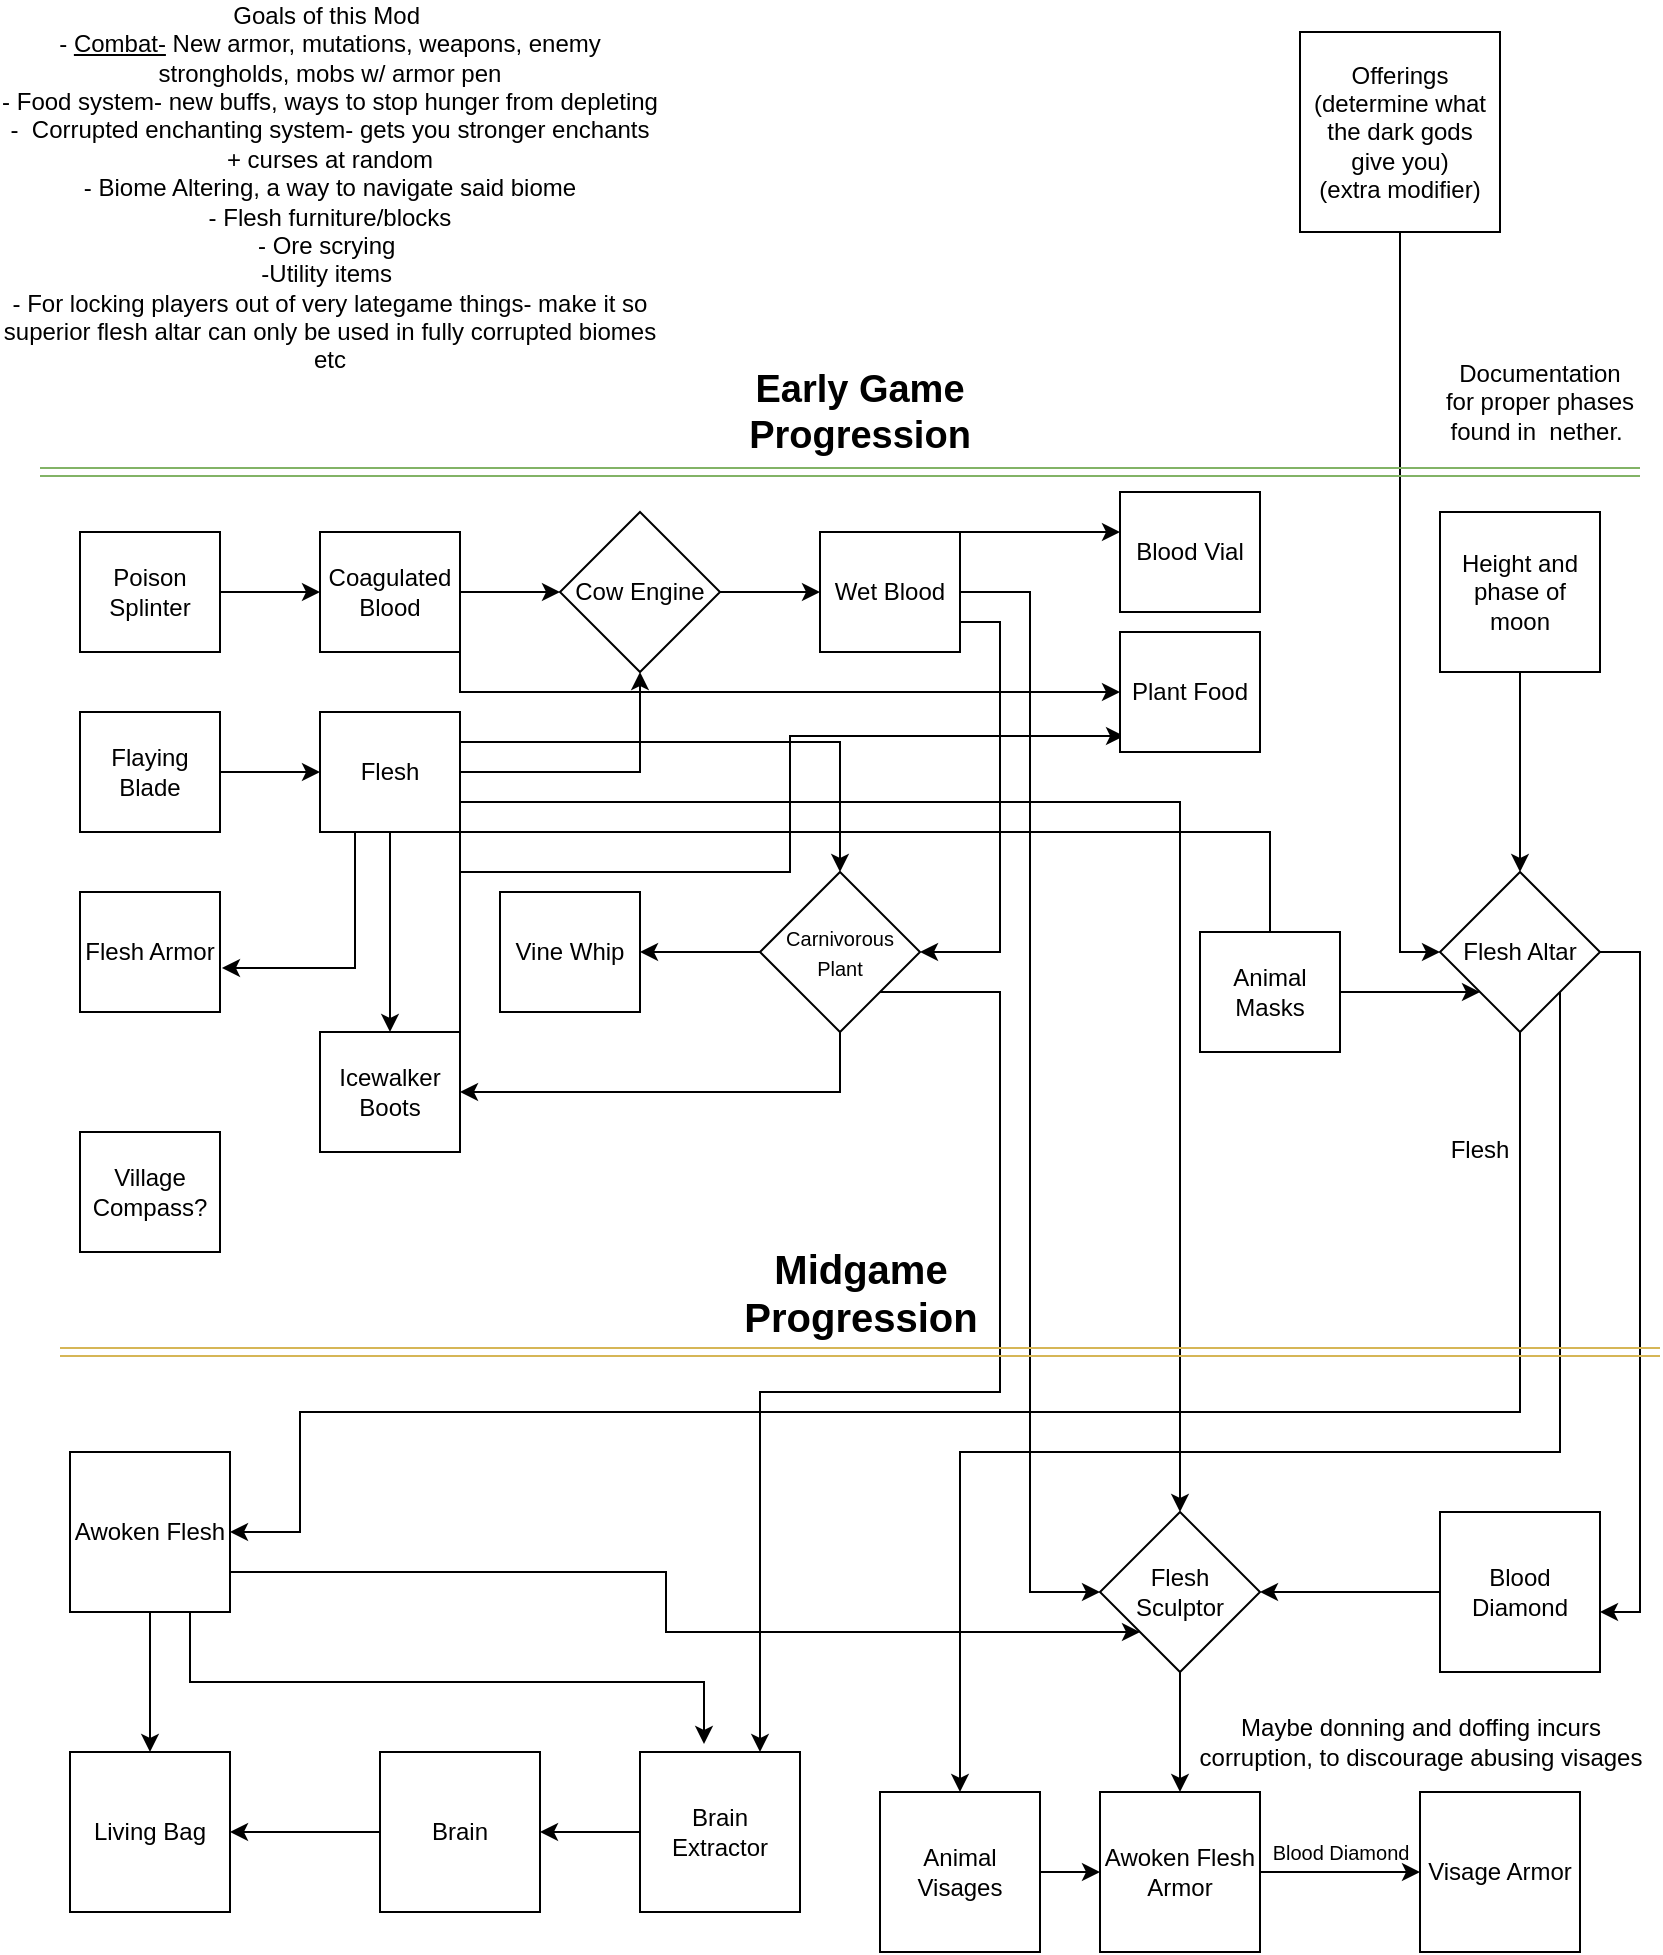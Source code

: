 <mxfile version="16.2.1" type="device"><diagram id="xThRmlKXLCtsj-LVOtNf" name="Page-1"><mxGraphModel dx="1422" dy="2994" grid="1" gridSize="10" guides="1" tooltips="1" connect="1" arrows="1" fold="1" page="1" pageScale="1" pageWidth="850" pageHeight="1100" math="0" shadow="0"><root><mxCell id="0"/><mxCell id="1" parent="0"/><mxCell id="Rtdyyzt_6HLRntfjiPQY-1" value="Goals of this Mod&amp;nbsp;&lt;br&gt;- &lt;u&gt;Combat-&lt;/u&gt;&amp;nbsp;New armor, mutations, weapons, enemy strongholds, mobs w/ armor pen&lt;br&gt;- Food system- new buffs, ways to stop hunger from depleting&lt;br&gt;-&amp;nbsp; Corrupted enchanting system- gets you stronger enchants + curses at random&lt;br&gt;- Biome Altering, a way to navigate said biome&lt;br&gt;- Flesh furniture/blocks&lt;br&gt;- Ore scrying&amp;nbsp;&lt;br&gt;-Utility items&amp;nbsp;&lt;br&gt;- For locking players out of very lategame things- make it so superior flesh altar can only be used in fully corrupted biomes etc&lt;br&gt;&amp;nbsp;" style="text;html=1;strokeColor=none;fillColor=none;align=center;verticalAlign=middle;whiteSpace=wrap;rounded=0;" parent="1" vertex="1"><mxGeometry y="-2190" width="330" height="190" as="geometry"/></mxCell><mxCell id="8dU4e4GtATNs5yiBPkVY-1" value="&lt;font style=&quot;font-size: 19px&quot;&gt;&lt;b&gt;Early Game Progression&lt;/b&gt;&lt;/font&gt;" style="text;html=1;strokeColor=none;fillColor=none;align=center;verticalAlign=middle;whiteSpace=wrap;rounded=0;" parent="1" vertex="1"><mxGeometry x="320" y="-2030" width="220" height="80" as="geometry"/></mxCell><mxCell id="8dU4e4GtATNs5yiBPkVY-12" style="edgeStyle=orthogonalEdgeStyle;rounded=0;orthogonalLoop=1;jettySize=auto;html=1;exitX=1;exitY=0.5;exitDx=0;exitDy=0;entryX=0;entryY=0.5;entryDx=0;entryDy=0;" parent="1" source="8dU4e4GtATNs5yiBPkVY-2" target="8dU4e4GtATNs5yiBPkVY-7" edge="1"><mxGeometry relative="1" as="geometry"/></mxCell><mxCell id="phePYKVITCzzId6nTJ0t-4" style="edgeStyle=orthogonalEdgeStyle;rounded=0;orthogonalLoop=1;jettySize=auto;html=1;exitX=1;exitY=0.75;exitDx=0;exitDy=0;entryX=0;entryY=0.5;entryDx=0;entryDy=0;" parent="1" source="8dU4e4GtATNs5yiBPkVY-2" target="phePYKVITCzzId6nTJ0t-1" edge="1"><mxGeometry relative="1" as="geometry"><Array as="points"><mxPoint x="230" y="-1850"/></Array></mxGeometry></mxCell><mxCell id="8dU4e4GtATNs5yiBPkVY-2" value="Coagulated&lt;br&gt;Blood" style="rounded=0;whiteSpace=wrap;html=1;" parent="1" vertex="1"><mxGeometry x="160" y="-1930" width="70" height="60" as="geometry"/></mxCell><mxCell id="8dU4e4GtATNs5yiBPkVY-15" style="edgeStyle=orthogonalEdgeStyle;rounded=0;orthogonalLoop=1;jettySize=auto;html=1;exitX=1;exitY=0.5;exitDx=0;exitDy=0;entryX=0.5;entryY=1;entryDx=0;entryDy=0;" parent="1" source="8dU4e4GtATNs5yiBPkVY-3" target="8dU4e4GtATNs5yiBPkVY-7" edge="1"><mxGeometry relative="1" as="geometry"/></mxCell><mxCell id="8dU4e4GtATNs5yiBPkVY-23" style="edgeStyle=orthogonalEdgeStyle;rounded=0;orthogonalLoop=1;jettySize=auto;html=1;exitX=1;exitY=0.75;exitDx=0;exitDy=0;entryX=0.5;entryY=0;entryDx=0;entryDy=0;" parent="1" source="8dU4e4GtATNs5yiBPkVY-3" target="8dU4e4GtATNs5yiBPkVY-22" edge="1"><mxGeometry relative="1" as="geometry"/></mxCell><mxCell id="8dU4e4GtATNs5yiBPkVY-34" style="edgeStyle=orthogonalEdgeStyle;rounded=0;orthogonalLoop=1;jettySize=auto;html=1;exitX=1;exitY=0.25;exitDx=0;exitDy=0;entryX=0.5;entryY=0;entryDx=0;entryDy=0;" parent="1" source="8dU4e4GtATNs5yiBPkVY-3" target="8dU4e4GtATNs5yiBPkVY-33" edge="1"><mxGeometry relative="1" as="geometry"/></mxCell><mxCell id="phePYKVITCzzId6nTJ0t-6" style="edgeStyle=orthogonalEdgeStyle;rounded=0;orthogonalLoop=1;jettySize=auto;html=1;exitX=1;exitY=1;exitDx=0;exitDy=0;entryX=0.029;entryY=0.867;entryDx=0;entryDy=0;entryPerimeter=0;" parent="1" source="8dU4e4GtATNs5yiBPkVY-3" target="phePYKVITCzzId6nTJ0t-1" edge="1"><mxGeometry relative="1" as="geometry"/></mxCell><mxCell id="phePYKVITCzzId6nTJ0t-9" style="edgeStyle=orthogonalEdgeStyle;rounded=0;orthogonalLoop=1;jettySize=auto;html=1;exitX=0.5;exitY=1;exitDx=0;exitDy=0;entryX=0.5;entryY=0;entryDx=0;entryDy=0;" parent="1" source="8dU4e4GtATNs5yiBPkVY-3" target="phePYKVITCzzId6nTJ0t-8" edge="1"><mxGeometry relative="1" as="geometry"/></mxCell><mxCell id="phePYKVITCzzId6nTJ0t-35" style="edgeStyle=orthogonalEdgeStyle;rounded=0;orthogonalLoop=1;jettySize=auto;html=1;exitX=0.25;exitY=1;exitDx=0;exitDy=0;entryX=1.014;entryY=0.633;entryDx=0;entryDy=0;entryPerimeter=0;fontSize=12;" parent="1" source="8dU4e4GtATNs5yiBPkVY-3" target="phePYKVITCzzId6nTJ0t-34" edge="1"><mxGeometry relative="1" as="geometry"/></mxCell><mxCell id="8dU4e4GtATNs5yiBPkVY-3" value="Flesh" style="rounded=0;whiteSpace=wrap;html=1;" parent="1" vertex="1"><mxGeometry x="160" y="-1840" width="70" height="60" as="geometry"/></mxCell><mxCell id="8dU4e4GtATNs5yiBPkVY-14" style="edgeStyle=orthogonalEdgeStyle;rounded=0;orthogonalLoop=1;jettySize=auto;html=1;exitX=1;exitY=0.5;exitDx=0;exitDy=0;entryX=0;entryY=0.5;entryDx=0;entryDy=0;" parent="1" source="8dU4e4GtATNs5yiBPkVY-4" target="8dU4e4GtATNs5yiBPkVY-3" edge="1"><mxGeometry relative="1" as="geometry"/></mxCell><mxCell id="8dU4e4GtATNs5yiBPkVY-4" value="Flaying Blade" style="rounded=0;whiteSpace=wrap;html=1;" parent="1" vertex="1"><mxGeometry x="40" y="-1840" width="70" height="60" as="geometry"/></mxCell><mxCell id="8dU4e4GtATNs5yiBPkVY-11" style="edgeStyle=orthogonalEdgeStyle;rounded=0;orthogonalLoop=1;jettySize=auto;html=1;exitX=1;exitY=0.5;exitDx=0;exitDy=0;entryX=0;entryY=0.5;entryDx=0;entryDy=0;" parent="1" source="8dU4e4GtATNs5yiBPkVY-5" target="8dU4e4GtATNs5yiBPkVY-2" edge="1"><mxGeometry relative="1" as="geometry"/></mxCell><mxCell id="8dU4e4GtATNs5yiBPkVY-5" value="Poison Splinter" style="rounded=0;whiteSpace=wrap;html=1;" parent="1" vertex="1"><mxGeometry x="40" y="-1930" width="70" height="60" as="geometry"/></mxCell><mxCell id="8dU4e4GtATNs5yiBPkVY-13" style="edgeStyle=orthogonalEdgeStyle;rounded=0;orthogonalLoop=1;jettySize=auto;html=1;exitX=1;exitY=0.5;exitDx=0;exitDy=0;entryX=0;entryY=0.5;entryDx=0;entryDy=0;" parent="1" source="8dU4e4GtATNs5yiBPkVY-7" target="8dU4e4GtATNs5yiBPkVY-10" edge="1"><mxGeometry relative="1" as="geometry"/></mxCell><mxCell id="8dU4e4GtATNs5yiBPkVY-7" value="Cow Engine" style="rhombus;whiteSpace=wrap;html=1;" parent="1" vertex="1"><mxGeometry x="280" y="-1940" width="80" height="80" as="geometry"/></mxCell><mxCell id="8dU4e4GtATNs5yiBPkVY-24" style="edgeStyle=orthogonalEdgeStyle;rounded=0;orthogonalLoop=1;jettySize=auto;html=1;exitX=1;exitY=0.5;exitDx=0;exitDy=0;entryX=0;entryY=0.5;entryDx=0;entryDy=0;" parent="1" source="8dU4e4GtATNs5yiBPkVY-10" target="8dU4e4GtATNs5yiBPkVY-22" edge="1"><mxGeometry relative="1" as="geometry"/></mxCell><mxCell id="8dU4e4GtATNs5yiBPkVY-35" style="edgeStyle=orthogonalEdgeStyle;rounded=0;orthogonalLoop=1;jettySize=auto;html=1;exitX=1;exitY=0.75;exitDx=0;exitDy=0;entryX=1;entryY=0.5;entryDx=0;entryDy=0;" parent="1" source="8dU4e4GtATNs5yiBPkVY-10" target="8dU4e4GtATNs5yiBPkVY-33" edge="1"><mxGeometry relative="1" as="geometry"/></mxCell><mxCell id="8dU4e4GtATNs5yiBPkVY-10" value="Wet Blood" style="rounded=0;whiteSpace=wrap;html=1;" parent="1" vertex="1"><mxGeometry x="410" y="-1930" width="70" height="60" as="geometry"/></mxCell><mxCell id="phePYKVITCzzId6nTJ0t-16" style="edgeStyle=orthogonalEdgeStyle;rounded=0;orthogonalLoop=1;jettySize=auto;html=1;exitX=0.5;exitY=1;exitDx=0;exitDy=0;" parent="1" source="8dU4e4GtATNs5yiBPkVY-16" target="phePYKVITCzzId6nTJ0t-17" edge="1"><mxGeometry relative="1" as="geometry"><mxPoint x="760" y="-1460" as="targetPoint"/><Array as="points"><mxPoint x="760" y="-1490"/><mxPoint x="150" y="-1490"/><mxPoint x="150" y="-1430"/></Array></mxGeometry></mxCell><mxCell id="phePYKVITCzzId6nTJ0t-28" style="edgeStyle=orthogonalEdgeStyle;rounded=0;orthogonalLoop=1;jettySize=auto;html=1;exitX=1;exitY=0.5;exitDx=0;exitDy=0;entryX=1;entryY=0.625;entryDx=0;entryDy=0;entryPerimeter=0;fontSize=12;" parent="1" source="8dU4e4GtATNs5yiBPkVY-16" target="phePYKVITCzzId6nTJ0t-27" edge="1"><mxGeometry relative="1" as="geometry"/></mxCell><mxCell id="phePYKVITCzzId6nTJ0t-65" style="edgeStyle=orthogonalEdgeStyle;rounded=0;orthogonalLoop=1;jettySize=auto;html=1;exitX=1;exitY=1;exitDx=0;exitDy=0;entryX=0.5;entryY=0;entryDx=0;entryDy=0;fontSize=12;" parent="1" source="8dU4e4GtATNs5yiBPkVY-16" target="phePYKVITCzzId6nTJ0t-49" edge="1"><mxGeometry relative="1" as="geometry"><Array as="points"><mxPoint x="780" y="-1470"/><mxPoint x="480" y="-1470"/></Array></mxGeometry></mxCell><mxCell id="8dU4e4GtATNs5yiBPkVY-16" value="Flesh Altar" style="rhombus;whiteSpace=wrap;html=1;" parent="1" vertex="1"><mxGeometry x="720" y="-1760" width="80" height="80" as="geometry"/></mxCell><mxCell id="8dU4e4GtATNs5yiBPkVY-17" value="" style="endArrow=classic;html=1;" parent="1" edge="1"><mxGeometry width="50" height="50" relative="1" as="geometry"><mxPoint x="480" y="-1930" as="sourcePoint"/><mxPoint x="560" y="-1930" as="targetPoint"/></mxGeometry></mxCell><mxCell id="8dU4e4GtATNs5yiBPkVY-19" value="Blood Vial" style="rounded=0;whiteSpace=wrap;html=1;" parent="1" vertex="1"><mxGeometry x="560" y="-1950" width="70" height="60" as="geometry"/></mxCell><mxCell id="phePYKVITCzzId6nTJ0t-37" style="edgeStyle=orthogonalEdgeStyle;rounded=0;orthogonalLoop=1;jettySize=auto;html=1;exitX=0.5;exitY=1;exitDx=0;exitDy=0;entryX=0.5;entryY=0;entryDx=0;entryDy=0;fontSize=12;" parent="1" source="8dU4e4GtATNs5yiBPkVY-22" target="phePYKVITCzzId6nTJ0t-36" edge="1"><mxGeometry relative="1" as="geometry"/></mxCell><mxCell id="8dU4e4GtATNs5yiBPkVY-22" value="Flesh &lt;br&gt;Sculptor" style="rhombus;whiteSpace=wrap;html=1;" parent="1" vertex="1"><mxGeometry x="550" y="-1440" width="80" height="80" as="geometry"/></mxCell><mxCell id="8dU4e4GtATNs5yiBPkVY-37" style="edgeStyle=orthogonalEdgeStyle;rounded=0;orthogonalLoop=1;jettySize=auto;html=1;exitX=0;exitY=0.5;exitDx=0;exitDy=0;entryX=1;entryY=0.5;entryDx=0;entryDy=0;" parent="1" source="8dU4e4GtATNs5yiBPkVY-33" target="8dU4e4GtATNs5yiBPkVY-36" edge="1"><mxGeometry relative="1" as="geometry"/></mxCell><mxCell id="phePYKVITCzzId6nTJ0t-10" style="edgeStyle=orthogonalEdgeStyle;rounded=0;orthogonalLoop=1;jettySize=auto;html=1;exitX=0.5;exitY=1;exitDx=0;exitDy=0;entryX=1;entryY=0.5;entryDx=0;entryDy=0;" parent="1" source="8dU4e4GtATNs5yiBPkVY-33" target="phePYKVITCzzId6nTJ0t-8" edge="1"><mxGeometry relative="1" as="geometry"/></mxCell><mxCell id="phePYKVITCzzId6nTJ0t-45" style="edgeStyle=orthogonalEdgeStyle;rounded=0;orthogonalLoop=1;jettySize=auto;html=1;exitX=1;exitY=1;exitDx=0;exitDy=0;entryX=0.75;entryY=0;entryDx=0;entryDy=0;fontSize=12;" parent="1" source="8dU4e4GtATNs5yiBPkVY-33" target="phePYKVITCzzId6nTJ0t-42" edge="1"><mxGeometry relative="1" as="geometry"><Array as="points"><mxPoint x="500" y="-1700"/><mxPoint x="500" y="-1500"/><mxPoint x="380" y="-1500"/></Array></mxGeometry></mxCell><mxCell id="8dU4e4GtATNs5yiBPkVY-33" value="&lt;font style=&quot;font-size: 10px&quot;&gt;Carnivorous Plant&lt;/font&gt;" style="rhombus;whiteSpace=wrap;html=1;" parent="1" vertex="1"><mxGeometry x="380" y="-1760" width="80" height="80" as="geometry"/></mxCell><mxCell id="8dU4e4GtATNs5yiBPkVY-36" value="Vine Whip" style="rounded=0;whiteSpace=wrap;html=1;" parent="1" vertex="1"><mxGeometry x="250" y="-1750" width="70" height="60" as="geometry"/></mxCell><mxCell id="phePYKVITCzzId6nTJ0t-1" value="Plant Food" style="rounded=0;whiteSpace=wrap;html=1;" parent="1" vertex="1"><mxGeometry x="560" y="-1880" width="70" height="60" as="geometry"/></mxCell><mxCell id="phePYKVITCzzId6nTJ0t-55" style="edgeStyle=orthogonalEdgeStyle;rounded=0;orthogonalLoop=1;jettySize=auto;html=1;exitX=1;exitY=0.75;exitDx=0;exitDy=0;fontSize=12;entryX=0.5;entryY=1;entryDx=0;entryDy=0;" parent="1" source="phePYKVITCzzId6nTJ0t-8" target="phePYKVITCzzId6nTJ0t-57" edge="1"><mxGeometry relative="1" as="geometry"><mxPoint x="630" y="-1635" as="targetPoint"/><Array as="points"><mxPoint x="230" y="-1780"/><mxPoint x="635" y="-1780"/></Array></mxGeometry></mxCell><mxCell id="phePYKVITCzzId6nTJ0t-8" value="Icewalker&lt;br&gt;Boots" style="rounded=0;whiteSpace=wrap;html=1;" parent="1" vertex="1"><mxGeometry x="160" y="-1680" width="70" height="60" as="geometry"/></mxCell><mxCell id="phePYKVITCzzId6nTJ0t-13" style="edgeStyle=orthogonalEdgeStyle;rounded=0;orthogonalLoop=1;jettySize=auto;html=1;exitX=0.5;exitY=1;exitDx=0;exitDy=0;entryX=0;entryY=0.5;entryDx=0;entryDy=0;" parent="1" source="phePYKVITCzzId6nTJ0t-12" target="8dU4e4GtATNs5yiBPkVY-16" edge="1"><mxGeometry relative="1" as="geometry"><Array as="points"><mxPoint x="700" y="-2080"/><mxPoint x="700" y="-1720"/></Array></mxGeometry></mxCell><mxCell id="phePYKVITCzzId6nTJ0t-12" value="Offerings (determine what the dark gods give you)&lt;br&gt;(extra modifier)" style="rounded=0;whiteSpace=wrap;html=1;" parent="1" vertex="1"><mxGeometry x="650" y="-2180" width="100" height="100" as="geometry"/></mxCell><mxCell id="phePYKVITCzzId6nTJ0t-30" style="edgeStyle=orthogonalEdgeStyle;rounded=0;orthogonalLoop=1;jettySize=auto;html=1;exitX=1;exitY=0.75;exitDx=0;exitDy=0;entryX=0;entryY=1;entryDx=0;entryDy=0;fontSize=12;" parent="1" source="phePYKVITCzzId6nTJ0t-17" target="8dU4e4GtATNs5yiBPkVY-22" edge="1"><mxGeometry relative="1" as="geometry"><Array as="points"><mxPoint x="333" y="-1410"/><mxPoint x="333" y="-1380"/></Array></mxGeometry></mxCell><mxCell id="phePYKVITCzzId6nTJ0t-40" style="edgeStyle=orthogonalEdgeStyle;rounded=0;orthogonalLoop=1;jettySize=auto;html=1;exitX=0.5;exitY=1;exitDx=0;exitDy=0;fontSize=12;" parent="1" source="phePYKVITCzzId6nTJ0t-17" target="phePYKVITCzzId6nTJ0t-39" edge="1"><mxGeometry relative="1" as="geometry"/></mxCell><mxCell id="phePYKVITCzzId6nTJ0t-43" style="edgeStyle=orthogonalEdgeStyle;rounded=0;orthogonalLoop=1;jettySize=auto;html=1;exitX=0.75;exitY=1;exitDx=0;exitDy=0;entryX=0.4;entryY=-0.05;entryDx=0;entryDy=0;entryPerimeter=0;fontSize=12;" parent="1" source="phePYKVITCzzId6nTJ0t-17" target="phePYKVITCzzId6nTJ0t-42" edge="1"><mxGeometry relative="1" as="geometry"/></mxCell><mxCell id="phePYKVITCzzId6nTJ0t-17" value="Awoken Flesh" style="whiteSpace=wrap;html=1;aspect=fixed;" parent="1" vertex="1"><mxGeometry x="35" y="-1470" width="80" height="80" as="geometry"/></mxCell><mxCell id="phePYKVITCzzId6nTJ0t-18" value="&lt;font size=&quot;1&quot;&gt;&lt;b style=&quot;font-size: 20px&quot;&gt;Midgame Progression&lt;/b&gt;&lt;/font&gt;" style="text;html=1;strokeColor=none;fillColor=none;align=center;verticalAlign=middle;whiteSpace=wrap;rounded=0;" parent="1" vertex="1"><mxGeometry x="372.5" y="-1600" width="115" height="100" as="geometry"/></mxCell><mxCell id="phePYKVITCzzId6nTJ0t-19" value="" style="shape=link;html=1;rounded=0;fontSize=20;fillColor=#d5e8d4;strokeColor=#82b366;" parent="1" edge="1"><mxGeometry width="100" relative="1" as="geometry"><mxPoint x="20" y="-1960" as="sourcePoint"/><mxPoint x="820" y="-1960" as="targetPoint"/></mxGeometry></mxCell><mxCell id="phePYKVITCzzId6nTJ0t-21" value="" style="shape=link;html=1;rounded=0;fontSize=20;fillColor=#fff2cc;strokeColor=#d6b656;" parent="1" edge="1"><mxGeometry width="100" relative="1" as="geometry"><mxPoint x="30" y="-1520" as="sourcePoint"/><mxPoint x="830" y="-1520" as="targetPoint"/></mxGeometry></mxCell><mxCell id="phePYKVITCzzId6nTJ0t-23" value="&lt;font style=&quot;font-size: 12px&quot;&gt;Flesh&lt;/font&gt;" style="text;html=1;strokeColor=none;fillColor=none;align=center;verticalAlign=middle;whiteSpace=wrap;rounded=0;fontSize=20;" parent="1" vertex="1"><mxGeometry x="710" y="-1640" width="60" height="30" as="geometry"/></mxCell><mxCell id="phePYKVITCzzId6nTJ0t-25" value="" style="edgeStyle=orthogonalEdgeStyle;rounded=0;orthogonalLoop=1;jettySize=auto;html=1;fontSize=12;" parent="1" source="phePYKVITCzzId6nTJ0t-24" target="8dU4e4GtATNs5yiBPkVY-16" edge="1"><mxGeometry relative="1" as="geometry"/></mxCell><mxCell id="phePYKVITCzzId6nTJ0t-24" value="Height and phase of moon" style="whiteSpace=wrap;html=1;aspect=fixed;fontSize=12;" parent="1" vertex="1"><mxGeometry x="720" y="-1940" width="80" height="80" as="geometry"/></mxCell><mxCell id="phePYKVITCzzId6nTJ0t-26" value="Documentation for proper phases found in&amp;nbsp; nether.&amp;nbsp;" style="text;html=1;strokeColor=none;fillColor=none;align=center;verticalAlign=middle;whiteSpace=wrap;rounded=0;fontSize=12;" parent="1" vertex="1"><mxGeometry x="720" y="-2030" width="100" height="70" as="geometry"/></mxCell><mxCell id="phePYKVITCzzId6nTJ0t-29" style="edgeStyle=orthogonalEdgeStyle;rounded=0;orthogonalLoop=1;jettySize=auto;html=1;exitX=0;exitY=0.5;exitDx=0;exitDy=0;entryX=1;entryY=0.5;entryDx=0;entryDy=0;fontSize=12;" parent="1" source="phePYKVITCzzId6nTJ0t-27" target="8dU4e4GtATNs5yiBPkVY-22" edge="1"><mxGeometry relative="1" as="geometry"/></mxCell><mxCell id="phePYKVITCzzId6nTJ0t-27" value="Blood Diamond" style="whiteSpace=wrap;html=1;aspect=fixed;fontSize=12;" parent="1" vertex="1"><mxGeometry x="720" y="-1440" width="80" height="80" as="geometry"/></mxCell><mxCell id="phePYKVITCzzId6nTJ0t-34" value="Flesh Armor" style="rounded=0;whiteSpace=wrap;html=1;" parent="1" vertex="1"><mxGeometry x="40" y="-1750" width="70" height="60" as="geometry"/></mxCell><mxCell id="phePYKVITCzzId6nTJ0t-63" style="edgeStyle=orthogonalEdgeStyle;rounded=0;orthogonalLoop=1;jettySize=auto;html=1;exitX=1;exitY=0.5;exitDx=0;exitDy=0;fontSize=12;entryX=0;entryY=0.5;entryDx=0;entryDy=0;" parent="1" source="phePYKVITCzzId6nTJ0t-36" target="phePYKVITCzzId6nTJ0t-64" edge="1"><mxGeometry relative="1" as="geometry"><mxPoint x="670" y="-1260" as="targetPoint"/></mxGeometry></mxCell><mxCell id="phePYKVITCzzId6nTJ0t-36" value="Awoken Flesh Armor" style="whiteSpace=wrap;html=1;aspect=fixed;fontSize=12;" parent="1" vertex="1"><mxGeometry x="550" y="-1300" width="80" height="80" as="geometry"/></mxCell><mxCell id="phePYKVITCzzId6nTJ0t-39" value="Living Bag" style="whiteSpace=wrap;html=1;aspect=fixed;fontSize=12;" parent="1" vertex="1"><mxGeometry x="35" y="-1320" width="80" height="80" as="geometry"/></mxCell><mxCell id="phePYKVITCzzId6nTJ0t-47" style="edgeStyle=orthogonalEdgeStyle;rounded=0;orthogonalLoop=1;jettySize=auto;html=1;exitX=0;exitY=0.5;exitDx=0;exitDy=0;entryX=1;entryY=0.5;entryDx=0;entryDy=0;fontSize=12;" parent="1" source="phePYKVITCzzId6nTJ0t-42" target="phePYKVITCzzId6nTJ0t-46" edge="1"><mxGeometry relative="1" as="geometry"/></mxCell><mxCell id="phePYKVITCzzId6nTJ0t-42" value="Brain Extractor" style="whiteSpace=wrap;html=1;aspect=fixed;fontSize=12;" parent="1" vertex="1"><mxGeometry x="320" y="-1320" width="80" height="80" as="geometry"/></mxCell><mxCell id="phePYKVITCzzId6nTJ0t-48" style="edgeStyle=orthogonalEdgeStyle;rounded=0;orthogonalLoop=1;jettySize=auto;html=1;exitX=0;exitY=0.5;exitDx=0;exitDy=0;entryX=1;entryY=0.5;entryDx=0;entryDy=0;fontSize=12;" parent="1" source="phePYKVITCzzId6nTJ0t-46" target="phePYKVITCzzId6nTJ0t-39" edge="1"><mxGeometry relative="1" as="geometry"/></mxCell><mxCell id="phePYKVITCzzId6nTJ0t-46" value="Brain" style="whiteSpace=wrap;html=1;aspect=fixed;fontSize=12;" parent="1" vertex="1"><mxGeometry x="190" y="-1320" width="80" height="80" as="geometry"/></mxCell><mxCell id="phePYKVITCzzId6nTJ0t-61" style="edgeStyle=orthogonalEdgeStyle;rounded=0;orthogonalLoop=1;jettySize=auto;html=1;exitX=1;exitY=0.5;exitDx=0;exitDy=0;entryX=0;entryY=0.5;entryDx=0;entryDy=0;fontSize=12;" parent="1" source="phePYKVITCzzId6nTJ0t-49" target="phePYKVITCzzId6nTJ0t-36" edge="1"><mxGeometry relative="1" as="geometry"/></mxCell><mxCell id="phePYKVITCzzId6nTJ0t-49" value="Animal Visages" style="whiteSpace=wrap;html=1;aspect=fixed;fontSize=12;" parent="1" vertex="1"><mxGeometry x="440" y="-1300" width="80" height="80" as="geometry"/></mxCell><mxCell id="phePYKVITCzzId6nTJ0t-53" value="Village Compass?" style="rounded=0;whiteSpace=wrap;html=1;" parent="1" vertex="1"><mxGeometry x="40" y="-1630" width="70" height="60" as="geometry"/></mxCell><mxCell id="phePYKVITCzzId6nTJ0t-58" style="edgeStyle=orthogonalEdgeStyle;rounded=0;orthogonalLoop=1;jettySize=auto;html=1;exitX=1;exitY=0.5;exitDx=0;exitDy=0;entryX=0;entryY=1;entryDx=0;entryDy=0;fontSize=12;" parent="1" source="phePYKVITCzzId6nTJ0t-57" target="8dU4e4GtATNs5yiBPkVY-16" edge="1"><mxGeometry relative="1" as="geometry"/></mxCell><mxCell id="phePYKVITCzzId6nTJ0t-57" value="Animal Masks" style="rounded=0;whiteSpace=wrap;html=1;" parent="1" vertex="1"><mxGeometry x="600" y="-1730" width="70" height="60" as="geometry"/></mxCell><mxCell id="phePYKVITCzzId6nTJ0t-64" value="Visage Armor" style="whiteSpace=wrap;html=1;aspect=fixed;fontSize=12;" parent="1" vertex="1"><mxGeometry x="710" y="-1300" width="80" height="80" as="geometry"/></mxCell><mxCell id="phePYKVITCzzId6nTJ0t-66" value="&lt;font style=&quot;font-size: 10px&quot;&gt;Blood Diamond&lt;/font&gt;" style="text;html=1;align=center;verticalAlign=middle;resizable=0;points=[];autosize=1;strokeColor=none;fillColor=none;fontSize=12;" parent="1" vertex="1"><mxGeometry x="630" y="-1280" width="80" height="20" as="geometry"/></mxCell><mxCell id="7Jk2-BXEtmeyelyr62b_-1" value="Maybe donning and doffing incurs &lt;br&gt;corruption, to discourage abusing visages" style="text;html=1;align=center;verticalAlign=middle;resizable=0;points=[];autosize=1;strokeColor=none;fillColor=none;" vertex="1" parent="1"><mxGeometry x="590" y="-1340" width="240" height="30" as="geometry"/></mxCell></root></mxGraphModel></diagram></mxfile>